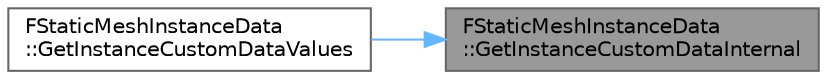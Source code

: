 digraph "FStaticMeshInstanceData::GetInstanceCustomDataInternal"
{
 // INTERACTIVE_SVG=YES
 // LATEX_PDF_SIZE
  bgcolor="transparent";
  edge [fontname=Helvetica,fontsize=10,labelfontname=Helvetica,labelfontsize=10];
  node [fontname=Helvetica,fontsize=10,shape=box,height=0.2,width=0.4];
  rankdir="RL";
  Node1 [id="Node000001",label="FStaticMeshInstanceData\l::GetInstanceCustomDataInternal",height=0.2,width=0.4,color="gray40", fillcolor="grey60", style="filled", fontcolor="black",tooltip=" "];
  Node1 -> Node2 [id="edge1_Node000001_Node000002",dir="back",color="steelblue1",style="solid",tooltip=" "];
  Node2 [id="Node000002",label="FStaticMeshInstanceData\l::GetInstanceCustomDataValues",height=0.2,width=0.4,color="grey40", fillcolor="white", style="filled",URL="$d7/dfa/classFStaticMeshInstanceData.html#a760bb78904fee5ef045f1043e8b297f5",tooltip=" "];
}
